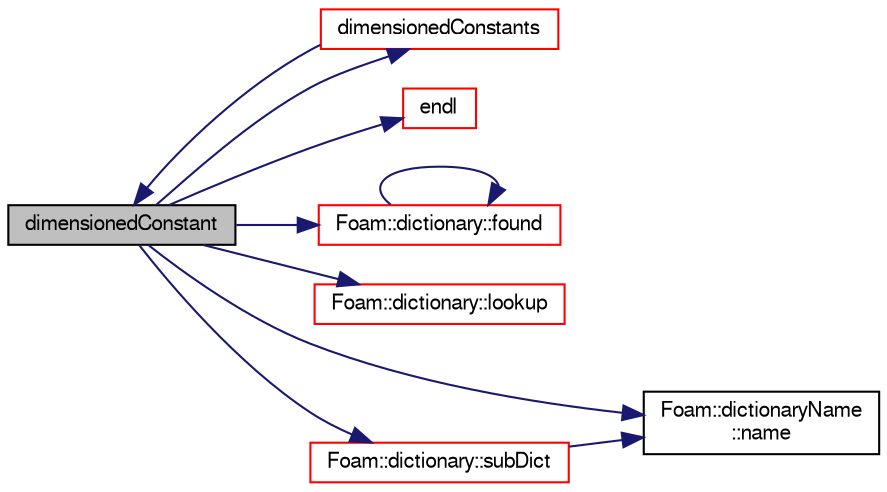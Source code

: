 digraph "dimensionedConstant"
{
  bgcolor="transparent";
  edge [fontname="FreeSans",fontsize="10",labelfontname="FreeSans",labelfontsize="10"];
  node [fontname="FreeSans",fontsize="10",shape=record];
  rankdir="LR";
  Node74180 [label="dimensionedConstant",height=0.2,width=0.4,color="black", fillcolor="grey75", style="filled", fontcolor="black"];
  Node74180 -> Node74181 [color="midnightblue",fontsize="10",style="solid",fontname="FreeSans"];
  Node74181 [label="dimensionedConstants",height=0.2,width=0.4,color="red",URL="$a21124.html#ac102b63ae781cfc594a265de42eced84"];
  Node74181 -> Node74180 [color="midnightblue",fontsize="10",style="solid",fontname="FreeSans"];
  Node74180 -> Node74202 [color="midnightblue",fontsize="10",style="solid",fontname="FreeSans"];
  Node74202 [label="endl",height=0.2,width=0.4,color="red",URL="$a21124.html#a2db8fe02a0d3909e9351bb4275b23ce4",tooltip="Add newline and flush stream. "];
  Node74180 -> Node74250 [color="midnightblue",fontsize="10",style="solid",fontname="FreeSans"];
  Node74250 [label="Foam::dictionary::found",height=0.2,width=0.4,color="red",URL="$a26014.html#adcd3d5d43253006ef145e56b43025d28",tooltip="Search dictionary for given keyword. "];
  Node74250 -> Node74250 [color="midnightblue",fontsize="10",style="solid",fontname="FreeSans"];
  Node74180 -> Node74251 [color="midnightblue",fontsize="10",style="solid",fontname="FreeSans"];
  Node74251 [label="Foam::dictionary::lookup",height=0.2,width=0.4,color="red",URL="$a26014.html#a6a0727fa523e48977e27348663def509",tooltip="Find and return an entry data stream. "];
  Node74180 -> Node74243 [color="midnightblue",fontsize="10",style="solid",fontname="FreeSans"];
  Node74243 [label="Foam::dictionaryName\l::name",height=0.2,width=0.4,color="black",URL="$a26010.html#aba53f1f9c8fadfa65f4099af10df348c",tooltip="Return the dictionary name. "];
  Node74180 -> Node74336 [color="midnightblue",fontsize="10",style="solid",fontname="FreeSans"];
  Node74336 [label="Foam::dictionary::subDict",height=0.2,width=0.4,color="red",URL="$a26014.html#aaa26b5f2da6aff5a6a59af5407f1bf59",tooltip="Find and return a sub-dictionary. "];
  Node74336 -> Node74243 [color="midnightblue",fontsize="10",style="solid",fontname="FreeSans"];
}
